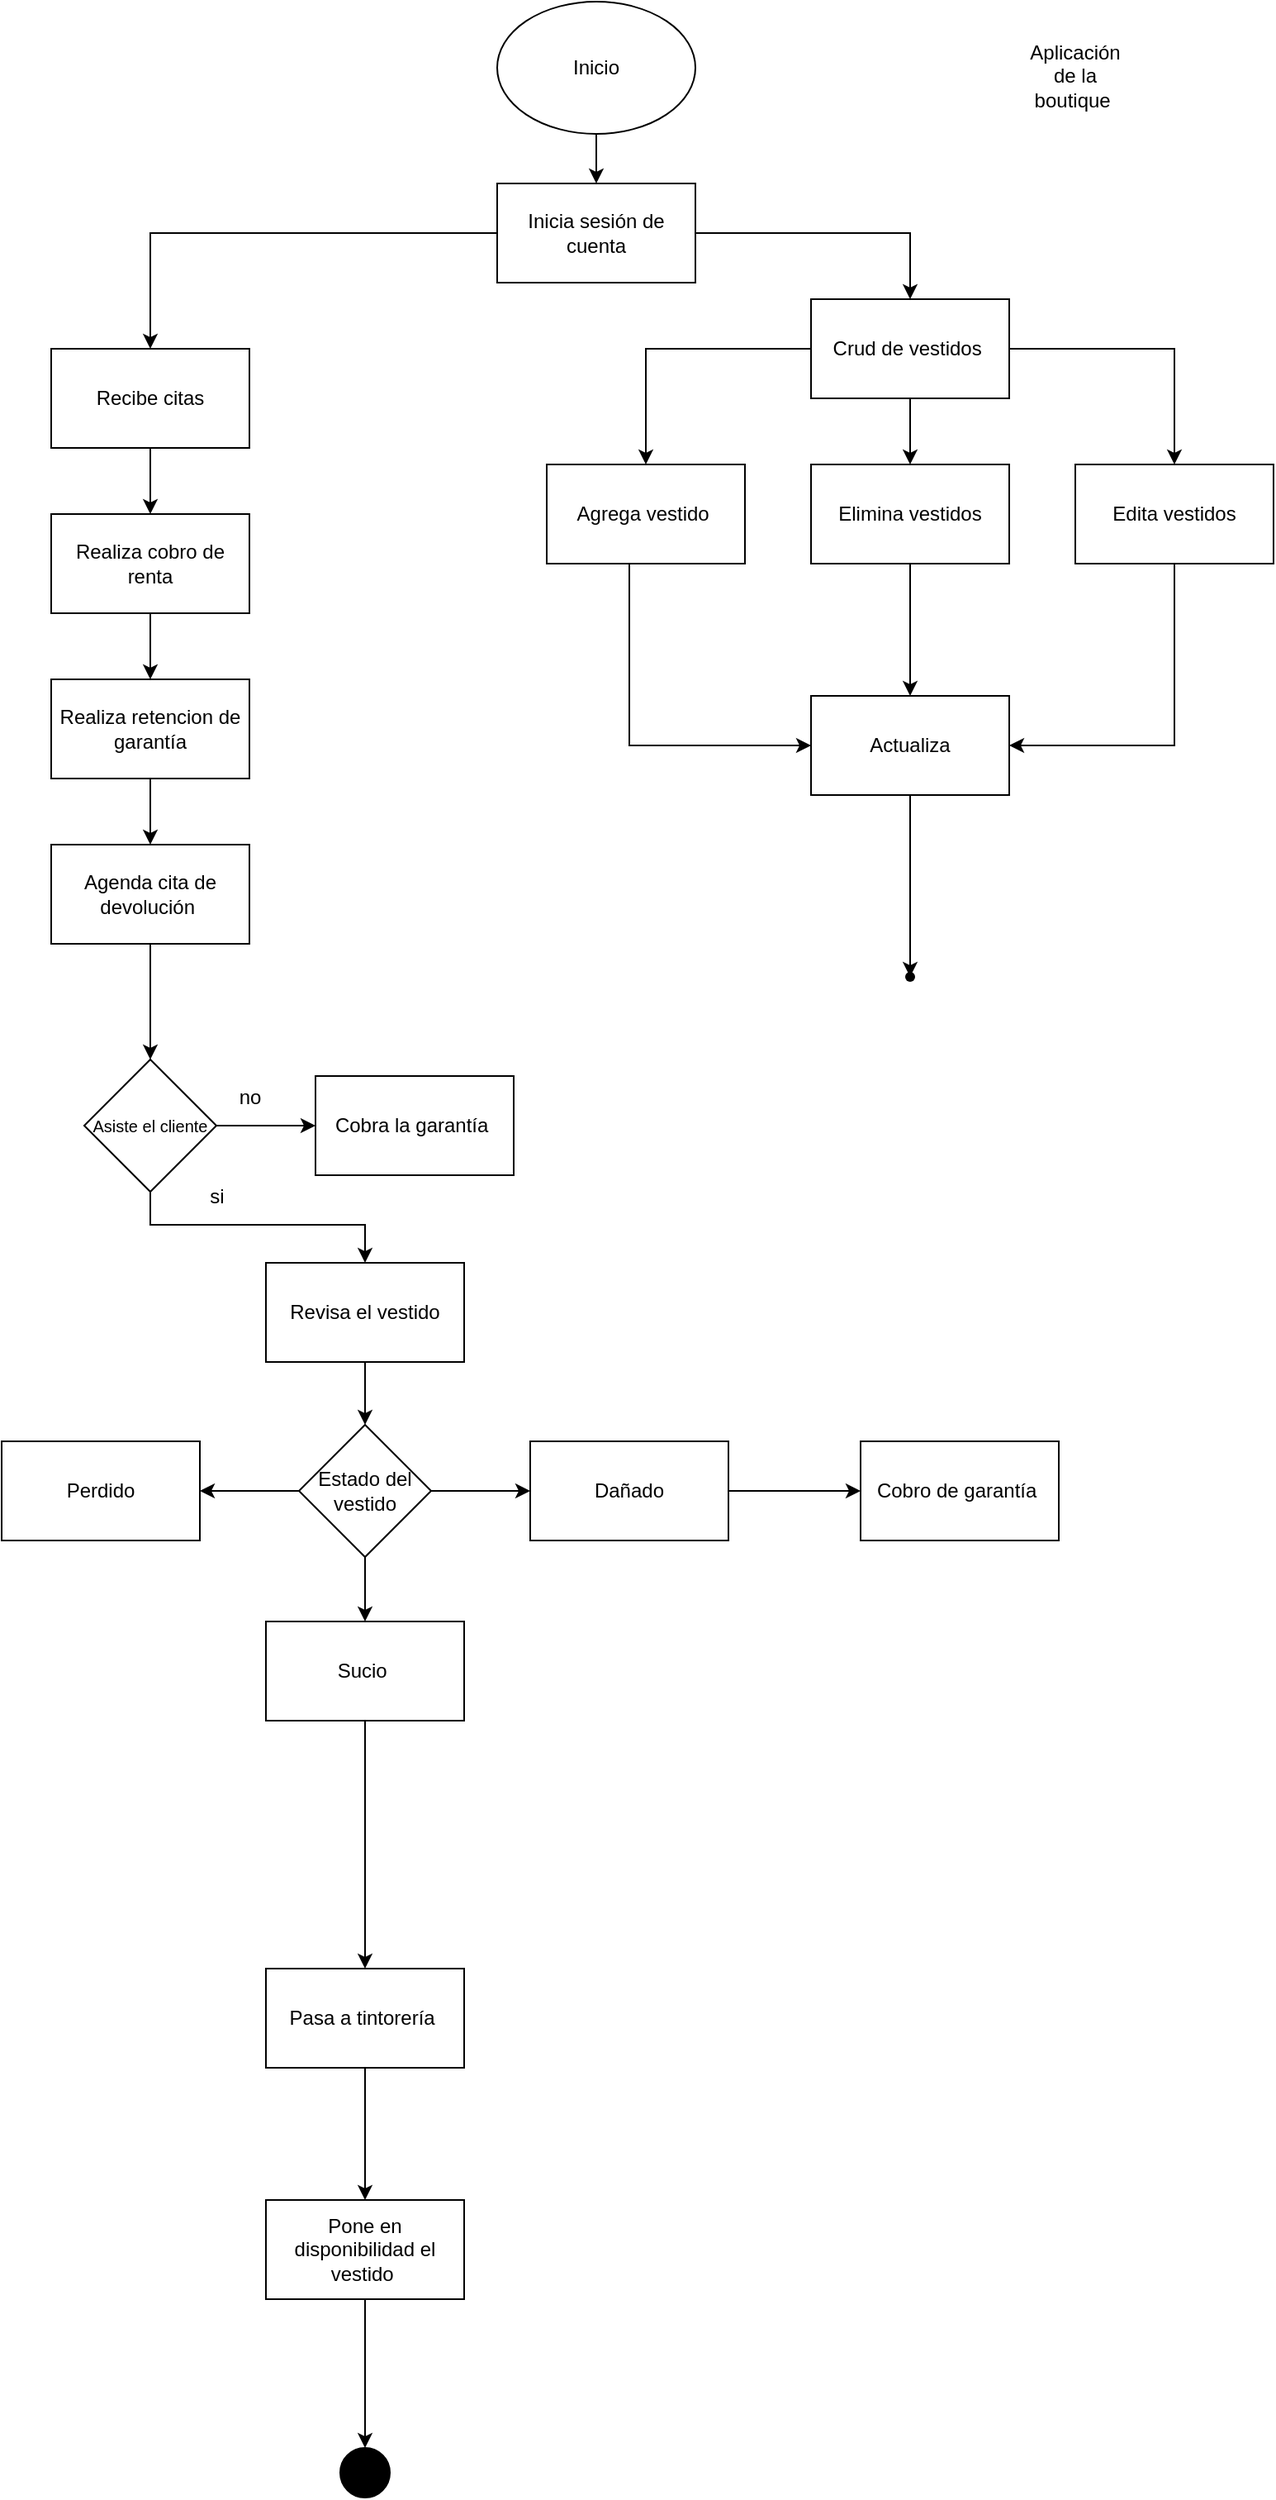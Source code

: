 <mxfile version="26.0.11">
  <diagram name="Página-1" id="QZDtUZY237299--5XNGP">
    <mxGraphModel dx="235" dy="593" grid="1" gridSize="10" guides="1" tooltips="1" connect="1" arrows="1" fold="1" page="1" pageScale="1" pageWidth="827" pageHeight="1169" math="0" shadow="0">
      <root>
        <mxCell id="0" />
        <mxCell id="1" parent="0" />
        <mxCell id="cQ_m3lZWKpn9HqWakuwy-78" value="" style="edgeStyle=orthogonalEdgeStyle;rounded=0;orthogonalLoop=1;jettySize=auto;html=1;" edge="1" parent="1" source="cQ_m3lZWKpn9HqWakuwy-3" target="cQ_m3lZWKpn9HqWakuwy-77">
          <mxGeometry relative="1" as="geometry" />
        </mxCell>
        <mxCell id="cQ_m3lZWKpn9HqWakuwy-82" value="" style="edgeStyle=orthogonalEdgeStyle;rounded=0;orthogonalLoop=1;jettySize=auto;html=1;" edge="1" parent="1" source="cQ_m3lZWKpn9HqWakuwy-3" target="cQ_m3lZWKpn9HqWakuwy-81">
          <mxGeometry relative="1" as="geometry" />
        </mxCell>
        <mxCell id="cQ_m3lZWKpn9HqWakuwy-84" value="" style="edgeStyle=orthogonalEdgeStyle;rounded=0;orthogonalLoop=1;jettySize=auto;html=1;" edge="1" parent="1" source="cQ_m3lZWKpn9HqWakuwy-3" target="cQ_m3lZWKpn9HqWakuwy-83">
          <mxGeometry relative="1" as="geometry" />
        </mxCell>
        <mxCell id="cQ_m3lZWKpn9HqWakuwy-3" value="Estado del vestido" style="rhombus;whiteSpace=wrap;html=1;" vertex="1" parent="1">
          <mxGeometry x="1050" y="891" width="80" height="80" as="geometry" />
        </mxCell>
        <mxCell id="cQ_m3lZWKpn9HqWakuwy-16" value="" style="edgeStyle=orthogonalEdgeStyle;rounded=0;orthogonalLoop=1;jettySize=auto;html=1;" edge="1" parent="1" source="cQ_m3lZWKpn9HqWakuwy-17" target="cQ_m3lZWKpn9HqWakuwy-20">
          <mxGeometry relative="1" as="geometry" />
        </mxCell>
        <mxCell id="cQ_m3lZWKpn9HqWakuwy-17" value="Inicio" style="ellipse;whiteSpace=wrap;html=1;" vertex="1" parent="1">
          <mxGeometry x="1170" y="30" width="120" height="80" as="geometry" />
        </mxCell>
        <mxCell id="cQ_m3lZWKpn9HqWakuwy-19" value="" style="edgeStyle=orthogonalEdgeStyle;rounded=0;orthogonalLoop=1;jettySize=auto;html=1;" edge="1" parent="1" source="cQ_m3lZWKpn9HqWakuwy-20" target="cQ_m3lZWKpn9HqWakuwy-39">
          <mxGeometry relative="1" as="geometry" />
        </mxCell>
        <mxCell id="cQ_m3lZWKpn9HqWakuwy-51" style="edgeStyle=orthogonalEdgeStyle;rounded=0;orthogonalLoop=1;jettySize=auto;html=1;entryX=0.5;entryY=0;entryDx=0;entryDy=0;" edge="1" parent="1" source="cQ_m3lZWKpn9HqWakuwy-20" target="cQ_m3lZWKpn9HqWakuwy-22">
          <mxGeometry relative="1" as="geometry" />
        </mxCell>
        <mxCell id="cQ_m3lZWKpn9HqWakuwy-20" value="Inicia sesión de cuenta" style="whiteSpace=wrap;html=1;" vertex="1" parent="1">
          <mxGeometry x="1170" y="140" width="120" height="60" as="geometry" />
        </mxCell>
        <mxCell id="cQ_m3lZWKpn9HqWakuwy-57" value="" style="edgeStyle=orthogonalEdgeStyle;rounded=0;orthogonalLoop=1;jettySize=auto;html=1;" edge="1" parent="1" source="cQ_m3lZWKpn9HqWakuwy-22" target="cQ_m3lZWKpn9HqWakuwy-56">
          <mxGeometry relative="1" as="geometry" />
        </mxCell>
        <mxCell id="cQ_m3lZWKpn9HqWakuwy-22" value="Recibe citas" style="whiteSpace=wrap;html=1;" vertex="1" parent="1">
          <mxGeometry x="900" y="240" width="120" height="60" as="geometry" />
        </mxCell>
        <mxCell id="cQ_m3lZWKpn9HqWakuwy-69" value="" style="edgeStyle=orthogonalEdgeStyle;rounded=0;orthogonalLoop=1;jettySize=auto;html=1;" edge="1" parent="1" source="cQ_m3lZWKpn9HqWakuwy-24" target="cQ_m3lZWKpn9HqWakuwy-68">
          <mxGeometry relative="1" as="geometry" />
        </mxCell>
        <mxCell id="cQ_m3lZWKpn9HqWakuwy-24" value="Agenda cita de devolución&amp;nbsp;" style="whiteSpace=wrap;html=1;" vertex="1" parent="1">
          <mxGeometry x="900" y="540" width="120" height="60" as="geometry" />
        </mxCell>
        <mxCell id="cQ_m3lZWKpn9HqWakuwy-30" value="" style="edgeStyle=orthogonalEdgeStyle;rounded=0;orthogonalLoop=1;jettySize=auto;html=1;entryX=0.5;entryY=0;entryDx=0;entryDy=0;" edge="1" parent="1" source="cQ_m3lZWKpn9HqWakuwy-31" target="cQ_m3lZWKpn9HqWakuwy-3">
          <mxGeometry relative="1" as="geometry">
            <mxPoint x="1090" y="873" as="targetPoint" />
          </mxGeometry>
        </mxCell>
        <mxCell id="cQ_m3lZWKpn9HqWakuwy-31" value="Revisa el vestido" style="whiteSpace=wrap;html=1;" vertex="1" parent="1">
          <mxGeometry x="1030" y="793" width="120" height="60" as="geometry" />
        </mxCell>
        <mxCell id="cQ_m3lZWKpn9HqWakuwy-45" value="" style="edgeStyle=orthogonalEdgeStyle;rounded=0;orthogonalLoop=1;jettySize=auto;html=1;" edge="1" parent="1" source="cQ_m3lZWKpn9HqWakuwy-39" target="cQ_m3lZWKpn9HqWakuwy-44">
          <mxGeometry relative="1" as="geometry" />
        </mxCell>
        <mxCell id="cQ_m3lZWKpn9HqWakuwy-47" value="" style="edgeStyle=orthogonalEdgeStyle;rounded=0;orthogonalLoop=1;jettySize=auto;html=1;" edge="1" parent="1" source="cQ_m3lZWKpn9HqWakuwy-39" target="cQ_m3lZWKpn9HqWakuwy-46">
          <mxGeometry relative="1" as="geometry" />
        </mxCell>
        <mxCell id="cQ_m3lZWKpn9HqWakuwy-54" style="edgeStyle=orthogonalEdgeStyle;rounded=0;orthogonalLoop=1;jettySize=auto;html=1;entryX=0.5;entryY=0;entryDx=0;entryDy=0;" edge="1" parent="1" source="cQ_m3lZWKpn9HqWakuwy-39" target="cQ_m3lZWKpn9HqWakuwy-50">
          <mxGeometry relative="1" as="geometry" />
        </mxCell>
        <mxCell id="cQ_m3lZWKpn9HqWakuwy-39" value="Crud de vestidos&amp;nbsp;" style="whiteSpace=wrap;html=1;" vertex="1" parent="1">
          <mxGeometry x="1360" y="210" width="120" height="60" as="geometry" />
        </mxCell>
        <mxCell id="cQ_m3lZWKpn9HqWakuwy-41" value="Aplicación de la boutique&amp;nbsp;" style="text;strokeColor=none;align=center;fillColor=none;html=1;verticalAlign=middle;whiteSpace=wrap;rounded=0;" vertex="1" parent="1">
          <mxGeometry x="1490" y="60" width="60" height="30" as="geometry" />
        </mxCell>
        <mxCell id="cQ_m3lZWKpn9HqWakuwy-94" value="" style="edgeStyle=orthogonalEdgeStyle;rounded=0;orthogonalLoop=1;jettySize=auto;html=1;" edge="1" parent="1" source="cQ_m3lZWKpn9HqWakuwy-44" target="cQ_m3lZWKpn9HqWakuwy-93">
          <mxGeometry relative="1" as="geometry">
            <Array as="points">
              <mxPoint x="1250" y="480" />
            </Array>
          </mxGeometry>
        </mxCell>
        <mxCell id="cQ_m3lZWKpn9HqWakuwy-44" value="Agrega vestido&amp;nbsp;" style="whiteSpace=wrap;html=1;" vertex="1" parent="1">
          <mxGeometry x="1200" y="310" width="120" height="60" as="geometry" />
        </mxCell>
        <mxCell id="cQ_m3lZWKpn9HqWakuwy-95" style="edgeStyle=orthogonalEdgeStyle;rounded=0;orthogonalLoop=1;jettySize=auto;html=1;entryX=0.5;entryY=0;entryDx=0;entryDy=0;" edge="1" parent="1" source="cQ_m3lZWKpn9HqWakuwy-46" target="cQ_m3lZWKpn9HqWakuwy-93">
          <mxGeometry relative="1" as="geometry" />
        </mxCell>
        <mxCell id="cQ_m3lZWKpn9HqWakuwy-46" value="Elimina vestidos" style="whiteSpace=wrap;html=1;" vertex="1" parent="1">
          <mxGeometry x="1360" y="310" width="120" height="60" as="geometry" />
        </mxCell>
        <mxCell id="cQ_m3lZWKpn9HqWakuwy-96" style="edgeStyle=orthogonalEdgeStyle;rounded=0;orthogonalLoop=1;jettySize=auto;html=1;entryX=1;entryY=0.5;entryDx=0;entryDy=0;" edge="1" parent="1" source="cQ_m3lZWKpn9HqWakuwy-50" target="cQ_m3lZWKpn9HqWakuwy-93">
          <mxGeometry relative="1" as="geometry">
            <Array as="points">
              <mxPoint x="1580" y="480" />
            </Array>
          </mxGeometry>
        </mxCell>
        <mxCell id="cQ_m3lZWKpn9HqWakuwy-50" value="Edita vestidos" style="rounded=0;whiteSpace=wrap;html=1;" vertex="1" parent="1">
          <mxGeometry x="1520" y="310" width="120" height="60" as="geometry" />
        </mxCell>
        <mxCell id="cQ_m3lZWKpn9HqWakuwy-59" value="" style="edgeStyle=orthogonalEdgeStyle;rounded=0;orthogonalLoop=1;jettySize=auto;html=1;" edge="1" parent="1" source="cQ_m3lZWKpn9HqWakuwy-56" target="cQ_m3lZWKpn9HqWakuwy-58">
          <mxGeometry relative="1" as="geometry" />
        </mxCell>
        <mxCell id="cQ_m3lZWKpn9HqWakuwy-56" value="Realiza cobro de renta" style="whiteSpace=wrap;html=1;" vertex="1" parent="1">
          <mxGeometry x="900" y="340" width="120" height="60" as="geometry" />
        </mxCell>
        <mxCell id="cQ_m3lZWKpn9HqWakuwy-62" style="edgeStyle=orthogonalEdgeStyle;rounded=0;orthogonalLoop=1;jettySize=auto;html=1;entryX=0.5;entryY=0;entryDx=0;entryDy=0;" edge="1" parent="1" source="cQ_m3lZWKpn9HqWakuwy-58" target="cQ_m3lZWKpn9HqWakuwy-24">
          <mxGeometry relative="1" as="geometry" />
        </mxCell>
        <mxCell id="cQ_m3lZWKpn9HqWakuwy-58" value="Realiza retencion de garantía" style="whiteSpace=wrap;html=1;" vertex="1" parent="1">
          <mxGeometry x="900" y="440" width="120" height="60" as="geometry" />
        </mxCell>
        <mxCell id="cQ_m3lZWKpn9HqWakuwy-71" value="" style="edgeStyle=orthogonalEdgeStyle;rounded=0;orthogonalLoop=1;jettySize=auto;html=1;" edge="1" parent="1" source="cQ_m3lZWKpn9HqWakuwy-68" target="cQ_m3lZWKpn9HqWakuwy-70">
          <mxGeometry relative="1" as="geometry" />
        </mxCell>
        <mxCell id="cQ_m3lZWKpn9HqWakuwy-74" style="edgeStyle=orthogonalEdgeStyle;rounded=0;orthogonalLoop=1;jettySize=auto;html=1;entryX=0.5;entryY=0;entryDx=0;entryDy=0;" edge="1" parent="1" source="cQ_m3lZWKpn9HqWakuwy-68" target="cQ_m3lZWKpn9HqWakuwy-31">
          <mxGeometry relative="1" as="geometry">
            <Array as="points">
              <mxPoint x="960" y="770" />
              <mxPoint x="1090" y="770" />
            </Array>
          </mxGeometry>
        </mxCell>
        <mxCell id="cQ_m3lZWKpn9HqWakuwy-68" value="&lt;font style=&quot;font-size: 10px;&quot;&gt;Asiste el cliente&lt;/font&gt;" style="rhombus;whiteSpace=wrap;html=1;" vertex="1" parent="1">
          <mxGeometry x="920" y="670" width="80" height="80" as="geometry" />
        </mxCell>
        <mxCell id="cQ_m3lZWKpn9HqWakuwy-70" value="Cobra la garantía&amp;nbsp;" style="whiteSpace=wrap;html=1;" vertex="1" parent="1">
          <mxGeometry x="1060" y="680" width="120" height="60" as="geometry" />
        </mxCell>
        <mxCell id="cQ_m3lZWKpn9HqWakuwy-72" value="no" style="text;html=1;align=center;verticalAlign=middle;resizable=0;points=[];autosize=1;strokeColor=none;fillColor=none;" vertex="1" parent="1">
          <mxGeometry x="1000" y="678" width="40" height="30" as="geometry" />
        </mxCell>
        <mxCell id="cQ_m3lZWKpn9HqWakuwy-75" value="si" style="text;html=1;align=center;verticalAlign=middle;resizable=0;points=[];autosize=1;strokeColor=none;fillColor=none;" vertex="1" parent="1">
          <mxGeometry x="985" y="738" width="30" height="30" as="geometry" />
        </mxCell>
        <mxCell id="cQ_m3lZWKpn9HqWakuwy-80" value="" style="edgeStyle=orthogonalEdgeStyle;rounded=0;orthogonalLoop=1;jettySize=auto;html=1;" edge="1" parent="1" source="cQ_m3lZWKpn9HqWakuwy-77" target="cQ_m3lZWKpn9HqWakuwy-79">
          <mxGeometry relative="1" as="geometry" />
        </mxCell>
        <mxCell id="cQ_m3lZWKpn9HqWakuwy-77" value="Dañado" style="whiteSpace=wrap;html=1;" vertex="1" parent="1">
          <mxGeometry x="1190" y="901" width="120" height="60" as="geometry" />
        </mxCell>
        <mxCell id="cQ_m3lZWKpn9HqWakuwy-79" value="Cobro de garantía&amp;nbsp;" style="whiteSpace=wrap;html=1;" vertex="1" parent="1">
          <mxGeometry x="1390" y="901" width="120" height="60" as="geometry" />
        </mxCell>
        <mxCell id="cQ_m3lZWKpn9HqWakuwy-81" value="Perdido" style="whiteSpace=wrap;html=1;" vertex="1" parent="1">
          <mxGeometry x="870" y="901" width="120" height="60" as="geometry" />
        </mxCell>
        <mxCell id="cQ_m3lZWKpn9HqWakuwy-86" value="" style="edgeStyle=orthogonalEdgeStyle;rounded=0;orthogonalLoop=1;jettySize=auto;html=1;" edge="1" parent="1" source="cQ_m3lZWKpn9HqWakuwy-83" target="cQ_m3lZWKpn9HqWakuwy-85">
          <mxGeometry relative="1" as="geometry" />
        </mxCell>
        <mxCell id="cQ_m3lZWKpn9HqWakuwy-83" value="Sucio&amp;nbsp;" style="whiteSpace=wrap;html=1;" vertex="1" parent="1">
          <mxGeometry x="1030" y="1010" width="120" height="60" as="geometry" />
        </mxCell>
        <mxCell id="cQ_m3lZWKpn9HqWakuwy-88" value="" style="edgeStyle=orthogonalEdgeStyle;rounded=0;orthogonalLoop=1;jettySize=auto;html=1;" edge="1" parent="1" source="cQ_m3lZWKpn9HqWakuwy-85" target="cQ_m3lZWKpn9HqWakuwy-87">
          <mxGeometry relative="1" as="geometry" />
        </mxCell>
        <mxCell id="cQ_m3lZWKpn9HqWakuwy-85" value="Pasa a tintorería&amp;nbsp;" style="whiteSpace=wrap;html=1;" vertex="1" parent="1">
          <mxGeometry x="1030" y="1220" width="120" height="60" as="geometry" />
        </mxCell>
        <mxCell id="cQ_m3lZWKpn9HqWakuwy-90" style="edgeStyle=orthogonalEdgeStyle;rounded=0;orthogonalLoop=1;jettySize=auto;html=1;entryX=0.5;entryY=0;entryDx=0;entryDy=0;" edge="1" parent="1" source="cQ_m3lZWKpn9HqWakuwy-87" target="cQ_m3lZWKpn9HqWakuwy-89">
          <mxGeometry relative="1" as="geometry" />
        </mxCell>
        <mxCell id="cQ_m3lZWKpn9HqWakuwy-87" value="Pone en disponibilidad el vestido&amp;nbsp;" style="whiteSpace=wrap;html=1;" vertex="1" parent="1">
          <mxGeometry x="1030" y="1360" width="120" height="60" as="geometry" />
        </mxCell>
        <mxCell id="cQ_m3lZWKpn9HqWakuwy-89" value="" style="ellipse;fillColor=strokeColor;html=1;" vertex="1" parent="1">
          <mxGeometry x="1075" y="1510" width="30" height="30" as="geometry" />
        </mxCell>
        <mxCell id="cQ_m3lZWKpn9HqWakuwy-98" value="" style="edgeStyle=orthogonalEdgeStyle;rounded=0;orthogonalLoop=1;jettySize=auto;html=1;" edge="1" parent="1" source="cQ_m3lZWKpn9HqWakuwy-93" target="cQ_m3lZWKpn9HqWakuwy-97">
          <mxGeometry relative="1" as="geometry" />
        </mxCell>
        <mxCell id="cQ_m3lZWKpn9HqWakuwy-93" value="Actualiza" style="whiteSpace=wrap;html=1;" vertex="1" parent="1">
          <mxGeometry x="1360" y="450" width="120" height="60" as="geometry" />
        </mxCell>
        <mxCell id="cQ_m3lZWKpn9HqWakuwy-97" value="" style="shape=waypoint;sketch=0;size=6;pointerEvents=1;points=[];fillColor=default;resizable=0;rotatable=0;perimeter=centerPerimeter;snapToPoint=1;" vertex="1" parent="1">
          <mxGeometry x="1410" y="610" width="20" height="20" as="geometry" />
        </mxCell>
      </root>
    </mxGraphModel>
  </diagram>
</mxfile>
